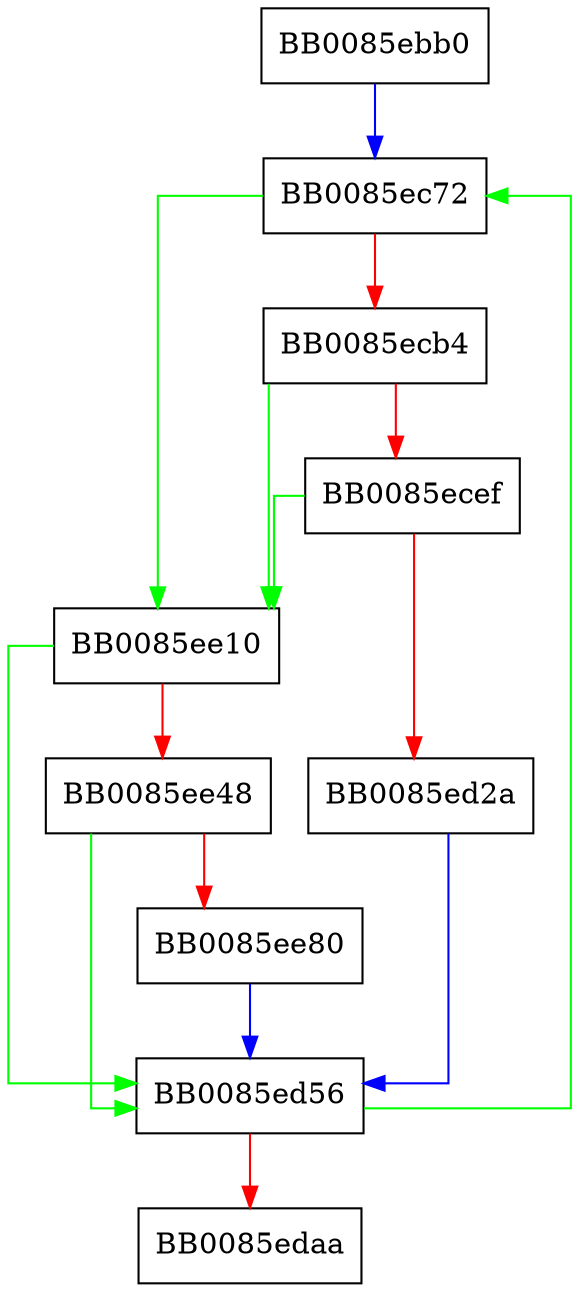 digraph ossl_gf_mul {
  node [shape="box"];
  graph [splines=ortho];
  BB0085ebb0 -> BB0085ec72 [color="blue"];
  BB0085ec72 -> BB0085ee10 [color="green"];
  BB0085ec72 -> BB0085ecb4 [color="red"];
  BB0085ecb4 -> BB0085ee10 [color="green"];
  BB0085ecb4 -> BB0085ecef [color="red"];
  BB0085ecef -> BB0085ee10 [color="green"];
  BB0085ecef -> BB0085ed2a [color="red"];
  BB0085ed2a -> BB0085ed56 [color="blue"];
  BB0085ed56 -> BB0085ec72 [color="green"];
  BB0085ed56 -> BB0085edaa [color="red"];
  BB0085ee10 -> BB0085ed56 [color="green"];
  BB0085ee10 -> BB0085ee48 [color="red"];
  BB0085ee48 -> BB0085ed56 [color="green"];
  BB0085ee48 -> BB0085ee80 [color="red"];
  BB0085ee80 -> BB0085ed56 [color="blue"];
}